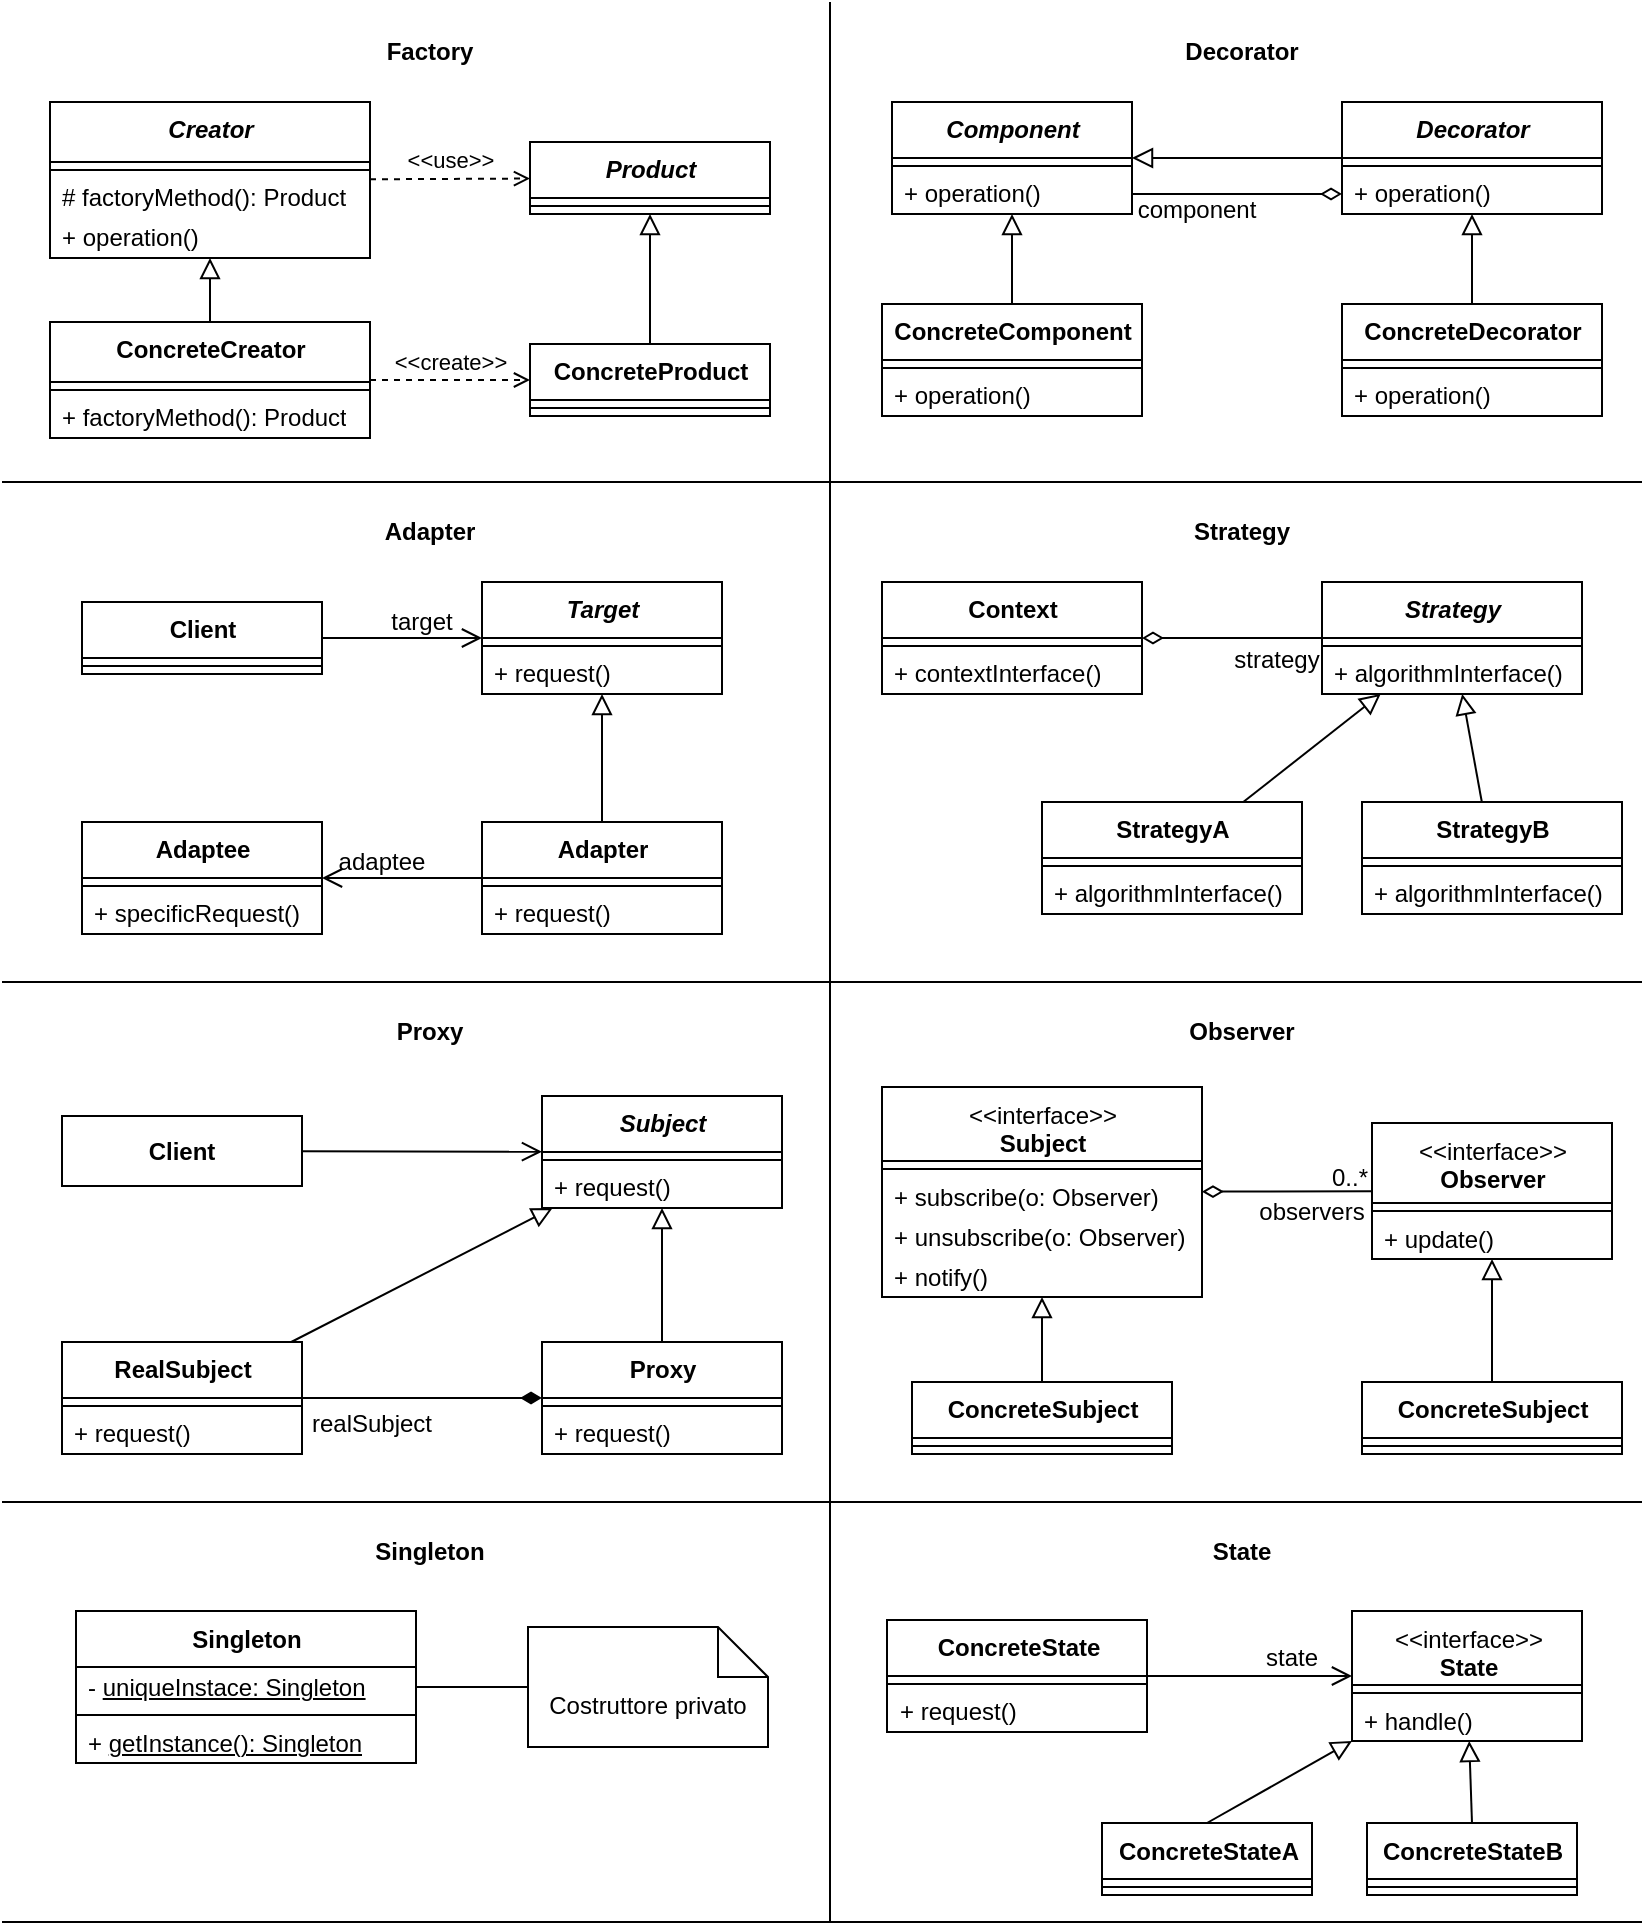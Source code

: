 <mxfile version="16.5.1" type="device"><diagram id="13AmpBRgmCvK8vqEBBYL" name="Page-1"><mxGraphModel dx="2374" dy="1247" grid="1" gridSize="10" guides="1" tooltips="1" connect="1" arrows="1" fold="1" page="1" pageScale="1" pageWidth="827" pageHeight="1169" math="0" shadow="0"><root><mxCell id="0"/><mxCell id="1" parent="0"/><mxCell id="omsakr8PsNW9pSXcNWCa-25" value="&lt;b&gt;&lt;i&gt;Creator&lt;/i&gt;&lt;/b&gt;" style="swimlane;fontStyle=0;align=center;verticalAlign=top;childLayout=stackLayout;horizontal=1;startSize=30;horizontalStack=0;resizeParent=1;resizeParentMax=0;resizeLast=0;collapsible=0;marginBottom=0;html=1;" parent="1" vertex="1"><mxGeometry x="24" y="50" width="160" height="78" as="geometry"/></mxCell><mxCell id="omsakr8PsNW9pSXcNWCa-30" value="" style="line;strokeWidth=1;fillColor=none;align=left;verticalAlign=middle;spacingTop=-1;spacingLeft=3;spacingRight=3;rotatable=0;labelPosition=right;points=[];portConstraint=eastwest;" parent="omsakr8PsNW9pSXcNWCa-25" vertex="1"><mxGeometry y="30" width="160" height="8" as="geometry"/></mxCell><mxCell id="omsakr8PsNW9pSXcNWCa-32" value="# factoryMethod(): Product" style="text;html=1;strokeColor=none;fillColor=none;align=left;verticalAlign=middle;spacingLeft=4;spacingRight=4;overflow=hidden;rotatable=0;points=[[0,0.5],[1,0.5]];portConstraint=eastwest;" parent="omsakr8PsNW9pSXcNWCa-25" vertex="1"><mxGeometry y="38" width="160" height="20" as="geometry"/></mxCell><mxCell id="omsakr8PsNW9pSXcNWCa-33" value="+ operation()" style="text;html=1;strokeColor=none;fillColor=none;align=left;verticalAlign=middle;spacingLeft=4;spacingRight=4;overflow=hidden;rotatable=0;points=[[0,0.5],[1,0.5]];portConstraint=eastwest;" parent="omsakr8PsNW9pSXcNWCa-25" vertex="1"><mxGeometry y="58" width="160" height="20" as="geometry"/></mxCell><mxCell id="omsakr8PsNW9pSXcNWCa-34" value="&lt;b&gt;&lt;i&gt;Product&lt;/i&gt;&lt;br&gt;&lt;/b&gt;" style="swimlane;fontStyle=0;align=center;verticalAlign=top;childLayout=stackLayout;horizontal=1;startSize=28;horizontalStack=0;resizeParent=1;resizeParentMax=0;resizeLast=0;collapsible=0;marginBottom=0;html=1;" parent="1" vertex="1"><mxGeometry x="264" y="70" width="120" height="36" as="geometry"/></mxCell><mxCell id="omsakr8PsNW9pSXcNWCa-35" value="" style="line;strokeWidth=1;fillColor=none;align=left;verticalAlign=middle;spacingTop=-1;spacingLeft=3;spacingRight=3;rotatable=0;labelPosition=right;points=[];portConstraint=eastwest;" parent="omsakr8PsNW9pSXcNWCa-34" vertex="1"><mxGeometry y="28" width="120" height="8" as="geometry"/></mxCell><mxCell id="omsakr8PsNW9pSXcNWCa-38" value="&lt;b&gt;ConcreteProduct&lt;/b&gt;" style="swimlane;fontStyle=0;align=center;verticalAlign=top;childLayout=stackLayout;horizontal=1;startSize=28;horizontalStack=0;resizeParent=1;resizeParentMax=0;resizeLast=0;collapsible=0;marginBottom=0;html=1;" parent="1" vertex="1"><mxGeometry x="264" y="171" width="120" height="36" as="geometry"/></mxCell><mxCell id="omsakr8PsNW9pSXcNWCa-39" value="" style="line;strokeWidth=1;fillColor=none;align=left;verticalAlign=middle;spacingTop=-1;spacingLeft=3;spacingRight=3;rotatable=0;labelPosition=right;points=[];portConstraint=eastwest;" parent="omsakr8PsNW9pSXcNWCa-38" vertex="1"><mxGeometry y="28" width="120" height="8" as="geometry"/></mxCell><mxCell id="omsakr8PsNW9pSXcNWCa-40" value="&lt;b&gt;ConcreteCreator&lt;/b&gt;" style="swimlane;fontStyle=0;align=center;verticalAlign=top;childLayout=stackLayout;horizontal=1;startSize=30;horizontalStack=0;resizeParent=1;resizeParentMax=0;resizeLast=0;collapsible=0;marginBottom=0;html=1;" parent="1" vertex="1"><mxGeometry x="24" y="160" width="160" height="58" as="geometry"/></mxCell><mxCell id="omsakr8PsNW9pSXcNWCa-41" value="" style="line;strokeWidth=1;fillColor=none;align=left;verticalAlign=middle;spacingTop=-1;spacingLeft=3;spacingRight=3;rotatable=0;labelPosition=right;points=[];portConstraint=eastwest;" parent="omsakr8PsNW9pSXcNWCa-40" vertex="1"><mxGeometry y="30" width="160" height="8" as="geometry"/></mxCell><mxCell id="omsakr8PsNW9pSXcNWCa-42" value="+ factoryMethod(): Product" style="text;html=1;strokeColor=none;fillColor=none;align=left;verticalAlign=middle;spacingLeft=4;spacingRight=4;overflow=hidden;rotatable=0;points=[[0,0.5],[1,0.5]];portConstraint=eastwest;" parent="omsakr8PsNW9pSXcNWCa-40" vertex="1"><mxGeometry y="38" width="160" height="20" as="geometry"/></mxCell><mxCell id="omsakr8PsNW9pSXcNWCa-44" value="" style="endArrow=block;html=1;rounded=0;align=center;verticalAlign=bottom;endFill=0;labelBackgroundColor=none;endSize=8;" parent="1" source="omsakr8PsNW9pSXcNWCa-40" target="omsakr8PsNW9pSXcNWCa-25" edge="1"><mxGeometry relative="1" as="geometry"><mxPoint x="104" y="160" as="sourcePoint"/><mxPoint x="264" y="160" as="targetPoint"/></mxGeometry></mxCell><mxCell id="omsakr8PsNW9pSXcNWCa-46" value="" style="endArrow=block;html=1;rounded=0;align=center;verticalAlign=bottom;endFill=0;labelBackgroundColor=none;endSize=8;" parent="1" source="omsakr8PsNW9pSXcNWCa-38" target="omsakr8PsNW9pSXcNWCa-34" edge="1"><mxGeometry relative="1" as="geometry"><mxPoint x="284" y="132" as="sourcePoint"/><mxPoint x="284" y="90" as="targetPoint"/></mxGeometry></mxCell><mxCell id="omsakr8PsNW9pSXcNWCa-47" value="&amp;lt;&amp;lt;use&amp;gt;&amp;gt;" style="endArrow=open;html=1;rounded=0;align=center;verticalAlign=bottom;dashed=1;endFill=0;labelBackgroundColor=none;" parent="1" source="omsakr8PsNW9pSXcNWCa-25" target="omsakr8PsNW9pSXcNWCa-34" edge="1"><mxGeometry relative="1" as="geometry"><mxPoint x="154" y="320" as="sourcePoint"/><mxPoint x="314" y="320" as="targetPoint"/></mxGeometry></mxCell><mxCell id="omsakr8PsNW9pSXcNWCa-49" value="&amp;lt;&amp;lt;create&amp;gt;&amp;gt;" style="endArrow=open;html=1;rounded=0;align=center;verticalAlign=bottom;dashed=1;endFill=0;labelBackgroundColor=none;" parent="1" source="omsakr8PsNW9pSXcNWCa-40" target="omsakr8PsNW9pSXcNWCa-38" edge="1"><mxGeometry relative="1" as="geometry"><mxPoint x="194" y="320" as="sourcePoint"/><mxPoint x="274" y="320" as="targetPoint"/></mxGeometry></mxCell><mxCell id="omsakr8PsNW9pSXcNWCa-50" value="&lt;b&gt;Client&lt;/b&gt;" style="swimlane;fontStyle=0;align=center;verticalAlign=top;childLayout=stackLayout;horizontal=1;startSize=28;horizontalStack=0;resizeParent=1;resizeParentMax=0;resizeLast=0;collapsible=0;marginBottom=0;html=1;" parent="1" vertex="1"><mxGeometry x="40" y="300" width="120" height="36" as="geometry"/></mxCell><mxCell id="omsakr8PsNW9pSXcNWCa-51" value="" style="line;strokeWidth=1;fillColor=none;align=left;verticalAlign=middle;spacingTop=-1;spacingLeft=3;spacingRight=3;rotatable=0;labelPosition=right;points=[];portConstraint=eastwest;" parent="omsakr8PsNW9pSXcNWCa-50" vertex="1"><mxGeometry y="28" width="120" height="8" as="geometry"/></mxCell><mxCell id="omsakr8PsNW9pSXcNWCa-52" value="&lt;b&gt;&lt;i&gt;Target&lt;/i&gt;&lt;/b&gt;" style="swimlane;fontStyle=0;align=center;verticalAlign=top;childLayout=stackLayout;horizontal=1;startSize=28;horizontalStack=0;resizeParent=1;resizeParentMax=0;resizeLast=0;collapsible=0;marginBottom=0;html=1;" parent="1" vertex="1"><mxGeometry x="240" y="290" width="120" height="56" as="geometry"/></mxCell><mxCell id="omsakr8PsNW9pSXcNWCa-53" value="" style="line;strokeWidth=1;fillColor=none;align=left;verticalAlign=middle;spacingTop=-1;spacingLeft=3;spacingRight=3;rotatable=0;labelPosition=right;points=[];portConstraint=eastwest;" parent="omsakr8PsNW9pSXcNWCa-52" vertex="1"><mxGeometry y="28" width="120" height="8" as="geometry"/></mxCell><mxCell id="omsakr8PsNW9pSXcNWCa-54" value="+ request()" style="text;html=1;strokeColor=none;fillColor=none;align=left;verticalAlign=middle;spacingLeft=4;spacingRight=4;overflow=hidden;rotatable=0;points=[[0,0.5],[1,0.5]];portConstraint=eastwest;" parent="omsakr8PsNW9pSXcNWCa-52" vertex="1"><mxGeometry y="36" width="120" height="20" as="geometry"/></mxCell><mxCell id="omsakr8PsNW9pSXcNWCa-56" value="&lt;b&gt;Adapter&lt;/b&gt;" style="swimlane;fontStyle=0;align=center;verticalAlign=top;childLayout=stackLayout;horizontal=1;startSize=28;horizontalStack=0;resizeParent=1;resizeParentMax=0;resizeLast=0;collapsible=0;marginBottom=0;html=1;" parent="1" vertex="1"><mxGeometry x="240" y="410" width="120" height="56" as="geometry"/></mxCell><mxCell id="omsakr8PsNW9pSXcNWCa-57" value="" style="line;strokeWidth=1;fillColor=none;align=left;verticalAlign=middle;spacingTop=-1;spacingLeft=3;spacingRight=3;rotatable=0;labelPosition=right;points=[];portConstraint=eastwest;" parent="omsakr8PsNW9pSXcNWCa-56" vertex="1"><mxGeometry y="28" width="120" height="8" as="geometry"/></mxCell><mxCell id="omsakr8PsNW9pSXcNWCa-58" value="+ request()" style="text;html=1;strokeColor=none;fillColor=none;align=left;verticalAlign=middle;spacingLeft=4;spacingRight=4;overflow=hidden;rotatable=0;points=[[0,0.5],[1,0.5]];portConstraint=eastwest;" parent="omsakr8PsNW9pSXcNWCa-56" vertex="1"><mxGeometry y="36" width="120" height="20" as="geometry"/></mxCell><mxCell id="omsakr8PsNW9pSXcNWCa-59" value="&lt;b&gt;Adaptee&lt;/b&gt;" style="swimlane;fontStyle=0;align=center;verticalAlign=top;childLayout=stackLayout;horizontal=1;startSize=28;horizontalStack=0;resizeParent=1;resizeParentMax=0;resizeLast=0;collapsible=0;marginBottom=0;html=1;" parent="1" vertex="1"><mxGeometry x="40" y="410" width="120" height="56" as="geometry"/></mxCell><mxCell id="omsakr8PsNW9pSXcNWCa-60" value="" style="line;strokeWidth=1;fillColor=none;align=left;verticalAlign=middle;spacingTop=-1;spacingLeft=3;spacingRight=3;rotatable=0;labelPosition=right;points=[];portConstraint=eastwest;" parent="omsakr8PsNW9pSXcNWCa-59" vertex="1"><mxGeometry y="28" width="120" height="8" as="geometry"/></mxCell><mxCell id="omsakr8PsNW9pSXcNWCa-61" value="+ specificRequest()" style="text;html=1;strokeColor=none;fillColor=none;align=left;verticalAlign=middle;spacingLeft=4;spacingRight=4;overflow=hidden;rotatable=0;points=[[0,0.5],[1,0.5]];portConstraint=eastwest;" parent="omsakr8PsNW9pSXcNWCa-59" vertex="1"><mxGeometry y="36" width="120" height="20" as="geometry"/></mxCell><mxCell id="omsakr8PsNW9pSXcNWCa-62" value="" style="endArrow=open;startArrow=none;endFill=0;startFill=0;endSize=8;html=1;verticalAlign=bottom;labelBackgroundColor=none;strokeWidth=1;rounded=0;" parent="1" source="omsakr8PsNW9pSXcNWCa-50" target="omsakr8PsNW9pSXcNWCa-52" edge="1"><mxGeometry width="160" relative="1" as="geometry"><mxPoint x="190" y="420" as="sourcePoint"/><mxPoint x="350" y="420" as="targetPoint"/></mxGeometry></mxCell><mxCell id="omsakr8PsNW9pSXcNWCa-63" value="" style="endArrow=open;startArrow=none;endFill=0;startFill=0;endSize=8;html=1;verticalAlign=bottom;labelBackgroundColor=none;strokeWidth=1;rounded=0;" parent="1" source="omsakr8PsNW9pSXcNWCa-56" target="omsakr8PsNW9pSXcNWCa-59" edge="1"><mxGeometry width="160" relative="1" as="geometry"><mxPoint x="170" y="328" as="sourcePoint"/><mxPoint x="250" y="328" as="targetPoint"/></mxGeometry></mxCell><mxCell id="omsakr8PsNW9pSXcNWCa-64" value="" style="endArrow=block;html=1;rounded=0;align=center;verticalAlign=bottom;endFill=0;labelBackgroundColor=none;endSize=8;" parent="1" source="omsakr8PsNW9pSXcNWCa-56" target="omsakr8PsNW9pSXcNWCa-52" edge="1"><mxGeometry relative="1" as="geometry"><mxPoint x="350" y="191" as="sourcePoint"/><mxPoint x="350" y="117" as="targetPoint"/></mxGeometry></mxCell><mxCell id="omsakr8PsNW9pSXcNWCa-65" value="target" style="text;html=1;strokeColor=none;fillColor=none;align=center;verticalAlign=middle;whiteSpace=wrap;rounded=0;" parent="1" vertex="1"><mxGeometry x="180" y="300" width="60" height="20" as="geometry"/></mxCell><mxCell id="omsakr8PsNW9pSXcNWCa-66" value="adaptee" style="text;html=1;strokeColor=none;fillColor=none;align=center;verticalAlign=middle;whiteSpace=wrap;rounded=0;" parent="1" vertex="1"><mxGeometry x="160" y="420" width="60" height="20" as="geometry"/></mxCell><mxCell id="omsakr8PsNW9pSXcNWCa-67" value="" style="endArrow=none;html=1;rounded=0;" parent="1" edge="1"><mxGeometry width="50" height="50" relative="1" as="geometry"><mxPoint y="240" as="sourcePoint"/><mxPoint x="820" y="240" as="targetPoint"/></mxGeometry></mxCell><mxCell id="omsakr8PsNW9pSXcNWCa-68" value="&lt;b&gt;Factory&lt;/b&gt;" style="text;html=1;strokeColor=none;fillColor=none;align=center;verticalAlign=middle;whiteSpace=wrap;rounded=0;rotation=0;" parent="1" vertex="1"><mxGeometry x="184" y="10" width="60" height="30" as="geometry"/></mxCell><mxCell id="omsakr8PsNW9pSXcNWCa-69" value="&lt;b&gt;Adapter&lt;/b&gt;" style="text;html=1;strokeColor=none;fillColor=none;align=center;verticalAlign=middle;whiteSpace=wrap;rounded=0;rotation=0;" parent="1" vertex="1"><mxGeometry x="184" y="250" width="60" height="30" as="geometry"/></mxCell><mxCell id="omsakr8PsNW9pSXcNWCa-70" value="" style="endArrow=none;html=1;rounded=0;" parent="1" edge="1"><mxGeometry width="50" height="50" relative="1" as="geometry"><mxPoint y="490" as="sourcePoint"/><mxPoint x="820" y="490" as="targetPoint"/></mxGeometry></mxCell><mxCell id="omsakr8PsNW9pSXcNWCa-71" value="" style="endArrow=none;html=1;rounded=0;" parent="1" edge="1"><mxGeometry width="50" height="50" relative="1" as="geometry"><mxPoint x="414" y="960" as="sourcePoint"/><mxPoint x="414" as="targetPoint"/></mxGeometry></mxCell><mxCell id="omsakr8PsNW9pSXcNWCa-72" value="&lt;b&gt;Client&lt;/b&gt;" style="rounded=0;whiteSpace=wrap;html=1;" parent="1" vertex="1"><mxGeometry x="30" y="557" width="120" height="35" as="geometry"/></mxCell><mxCell id="omsakr8PsNW9pSXcNWCa-73" value="&lt;b&gt;&lt;i&gt;Subject&lt;/i&gt;&lt;/b&gt;" style="swimlane;fontStyle=0;align=center;verticalAlign=top;childLayout=stackLayout;horizontal=1;startSize=28;horizontalStack=0;resizeParent=1;resizeParentMax=0;resizeLast=0;collapsible=0;marginBottom=0;html=1;" parent="1" vertex="1"><mxGeometry x="270" y="547" width="120" height="56" as="geometry"/></mxCell><mxCell id="omsakr8PsNW9pSXcNWCa-74" value="" style="line;strokeWidth=1;fillColor=none;align=left;verticalAlign=middle;spacingTop=-1;spacingLeft=3;spacingRight=3;rotatable=0;labelPosition=right;points=[];portConstraint=eastwest;" parent="omsakr8PsNW9pSXcNWCa-73" vertex="1"><mxGeometry y="28" width="120" height="8" as="geometry"/></mxCell><mxCell id="omsakr8PsNW9pSXcNWCa-75" value="+ request()" style="text;html=1;strokeColor=none;fillColor=none;align=left;verticalAlign=middle;spacingLeft=4;spacingRight=4;overflow=hidden;rotatable=0;points=[[0,0.5],[1,0.5]];portConstraint=eastwest;" parent="omsakr8PsNW9pSXcNWCa-73" vertex="1"><mxGeometry y="36" width="120" height="20" as="geometry"/></mxCell><mxCell id="omsakr8PsNW9pSXcNWCa-76" value="&lt;b&gt;RealSubject&lt;/b&gt;" style="swimlane;fontStyle=0;align=center;verticalAlign=top;childLayout=stackLayout;horizontal=1;startSize=28;horizontalStack=0;resizeParent=1;resizeParentMax=0;resizeLast=0;collapsible=0;marginBottom=0;html=1;" parent="1" vertex="1"><mxGeometry x="30" y="670" width="120" height="56" as="geometry"/></mxCell><mxCell id="omsakr8PsNW9pSXcNWCa-77" value="" style="line;strokeWidth=1;fillColor=none;align=left;verticalAlign=middle;spacingTop=-1;spacingLeft=3;spacingRight=3;rotatable=0;labelPosition=right;points=[];portConstraint=eastwest;" parent="omsakr8PsNW9pSXcNWCa-76" vertex="1"><mxGeometry y="28" width="120" height="8" as="geometry"/></mxCell><mxCell id="omsakr8PsNW9pSXcNWCa-78" value="+ request()" style="text;html=1;strokeColor=none;fillColor=none;align=left;verticalAlign=middle;spacingLeft=4;spacingRight=4;overflow=hidden;rotatable=0;points=[[0,0.5],[1,0.5]];portConstraint=eastwest;" parent="omsakr8PsNW9pSXcNWCa-76" vertex="1"><mxGeometry y="36" width="120" height="20" as="geometry"/></mxCell><mxCell id="omsakr8PsNW9pSXcNWCa-79" value="&lt;b&gt;Proxy&lt;/b&gt;" style="swimlane;fontStyle=0;align=center;verticalAlign=top;childLayout=stackLayout;horizontal=1;startSize=28;horizontalStack=0;resizeParent=1;resizeParentMax=0;resizeLast=0;collapsible=0;marginBottom=0;html=1;" parent="1" vertex="1"><mxGeometry x="270" y="670" width="120" height="56" as="geometry"/></mxCell><mxCell id="omsakr8PsNW9pSXcNWCa-80" value="" style="line;strokeWidth=1;fillColor=none;align=left;verticalAlign=middle;spacingTop=-1;spacingLeft=3;spacingRight=3;rotatable=0;labelPosition=right;points=[];portConstraint=eastwest;" parent="omsakr8PsNW9pSXcNWCa-79" vertex="1"><mxGeometry y="28" width="120" height="8" as="geometry"/></mxCell><mxCell id="omsakr8PsNW9pSXcNWCa-81" value="+ request()" style="text;html=1;strokeColor=none;fillColor=none;align=left;verticalAlign=middle;spacingLeft=4;spacingRight=4;overflow=hidden;rotatable=0;points=[[0,0.5],[1,0.5]];portConstraint=eastwest;" parent="omsakr8PsNW9pSXcNWCa-79" vertex="1"><mxGeometry y="36" width="120" height="20" as="geometry"/></mxCell><mxCell id="omsakr8PsNW9pSXcNWCa-82" value="" style="endArrow=block;html=1;rounded=0;align=center;verticalAlign=bottom;endFill=0;labelBackgroundColor=none;endSize=8;" parent="1" source="omsakr8PsNW9pSXcNWCa-76" target="omsakr8PsNW9pSXcNWCa-73" edge="1"><mxGeometry relative="1" as="geometry"><mxPoint x="219.58" y="639" as="sourcePoint"/><mxPoint x="219.58" y="575.0" as="targetPoint"/></mxGeometry></mxCell><mxCell id="omsakr8PsNW9pSXcNWCa-83" value="" style="endArrow=block;html=1;rounded=0;align=center;verticalAlign=bottom;endFill=0;labelBackgroundColor=none;endSize=8;" parent="1" source="omsakr8PsNW9pSXcNWCa-79" target="omsakr8PsNW9pSXcNWCa-73" edge="1"><mxGeometry relative="1" as="geometry"><mxPoint x="185.528" y="680" as="sourcePoint"/><mxPoint x="294.472" y="613" as="targetPoint"/></mxGeometry></mxCell><mxCell id="omsakr8PsNW9pSXcNWCa-84" value="" style="endArrow=none;startArrow=diamondThin;endFill=0;startFill=1;html=1;verticalAlign=bottom;labelBackgroundColor=none;strokeWidth=1;startSize=8;endSize=8;rounded=0;" parent="1" source="omsakr8PsNW9pSXcNWCa-79" target="omsakr8PsNW9pSXcNWCa-76" edge="1"><mxGeometry width="160" relative="1" as="geometry"><mxPoint x="150" y="640" as="sourcePoint"/><mxPoint x="310" y="640" as="targetPoint"/></mxGeometry></mxCell><mxCell id="omsakr8PsNW9pSXcNWCa-85" value="realSubject" style="text;html=1;strokeColor=none;fillColor=none;align=center;verticalAlign=middle;whiteSpace=wrap;rounded=0;" parent="1" vertex="1"><mxGeometry x="150" y="696" width="70" height="30" as="geometry"/></mxCell><mxCell id="omsakr8PsNW9pSXcNWCa-86" value="" style="endArrow=open;startArrow=none;endFill=0;startFill=0;endSize=8;html=1;verticalAlign=bottom;labelBackgroundColor=none;strokeWidth=1;rounded=0;" parent="1" source="omsakr8PsNW9pSXcNWCa-72" target="omsakr8PsNW9pSXcNWCa-73" edge="1"><mxGeometry width="160" relative="1" as="geometry"><mxPoint x="150" y="640" as="sourcePoint"/><mxPoint x="310" y="640" as="targetPoint"/></mxGeometry></mxCell><mxCell id="omsakr8PsNW9pSXcNWCa-87" value="&lt;b&gt;Proxy&lt;/b&gt;" style="text;html=1;strokeColor=none;fillColor=none;align=center;verticalAlign=middle;whiteSpace=wrap;rounded=0;rotation=0;" parent="1" vertex="1"><mxGeometry x="184" y="500" width="60" height="30" as="geometry"/></mxCell><mxCell id="omsakr8PsNW9pSXcNWCa-88" value="" style="endArrow=none;html=1;rounded=0;" parent="1" edge="1"><mxGeometry width="50" height="50" relative="1" as="geometry"><mxPoint y="750" as="sourcePoint"/><mxPoint x="820" y="750" as="targetPoint"/></mxGeometry></mxCell><mxCell id="omsakr8PsNW9pSXcNWCa-89" value="&lt;b&gt;&lt;i&gt;Component&lt;/i&gt;&lt;/b&gt;" style="swimlane;fontStyle=0;align=center;verticalAlign=top;childLayout=stackLayout;horizontal=1;startSize=28;horizontalStack=0;resizeParent=1;resizeParentMax=0;resizeLast=0;collapsible=0;marginBottom=0;html=1;" parent="1" vertex="1"><mxGeometry x="445" y="50" width="120" height="56" as="geometry"/></mxCell><mxCell id="omsakr8PsNW9pSXcNWCa-90" value="" style="line;strokeWidth=1;fillColor=none;align=left;verticalAlign=middle;spacingTop=-1;spacingLeft=3;spacingRight=3;rotatable=0;labelPosition=right;points=[];portConstraint=eastwest;" parent="omsakr8PsNW9pSXcNWCa-89" vertex="1"><mxGeometry y="28" width="120" height="8" as="geometry"/></mxCell><mxCell id="omsakr8PsNW9pSXcNWCa-91" value="+ operation()" style="text;html=1;strokeColor=none;fillColor=none;align=left;verticalAlign=middle;spacingLeft=4;spacingRight=4;overflow=hidden;rotatable=0;points=[[0,0.5],[1,0.5]];portConstraint=eastwest;" parent="omsakr8PsNW9pSXcNWCa-89" vertex="1"><mxGeometry y="36" width="120" height="20" as="geometry"/></mxCell><mxCell id="omsakr8PsNW9pSXcNWCa-92" value="&lt;b&gt;ConcreteComponent&lt;/b&gt;" style="swimlane;fontStyle=0;align=center;verticalAlign=top;childLayout=stackLayout;horizontal=1;startSize=28;horizontalStack=0;resizeParent=1;resizeParentMax=0;resizeLast=0;collapsible=0;marginBottom=0;html=1;" parent="1" vertex="1"><mxGeometry x="440" y="151" width="130" height="56" as="geometry"/></mxCell><mxCell id="omsakr8PsNW9pSXcNWCa-93" value="" style="line;strokeWidth=1;fillColor=none;align=left;verticalAlign=middle;spacingTop=-1;spacingLeft=3;spacingRight=3;rotatable=0;labelPosition=right;points=[];portConstraint=eastwest;" parent="omsakr8PsNW9pSXcNWCa-92" vertex="1"><mxGeometry y="28" width="130" height="8" as="geometry"/></mxCell><mxCell id="omsakr8PsNW9pSXcNWCa-94" value="+ operation()" style="text;html=1;strokeColor=none;fillColor=none;align=left;verticalAlign=middle;spacingLeft=4;spacingRight=4;overflow=hidden;rotatable=0;points=[[0,0.5],[1,0.5]];portConstraint=eastwest;" parent="omsakr8PsNW9pSXcNWCa-92" vertex="1"><mxGeometry y="36" width="130" height="20" as="geometry"/></mxCell><mxCell id="omsakr8PsNW9pSXcNWCa-95" value="&lt;b&gt;&lt;i&gt;Decorator&lt;/i&gt;&lt;/b&gt;" style="swimlane;fontStyle=0;align=center;verticalAlign=top;childLayout=stackLayout;horizontal=1;startSize=28;horizontalStack=0;resizeParent=1;resizeParentMax=0;resizeLast=0;collapsible=0;marginBottom=0;html=1;" parent="1" vertex="1"><mxGeometry x="670" y="50" width="130" height="56" as="geometry"/></mxCell><mxCell id="omsakr8PsNW9pSXcNWCa-96" value="" style="line;strokeWidth=1;fillColor=none;align=left;verticalAlign=middle;spacingTop=-1;spacingLeft=3;spacingRight=3;rotatable=0;labelPosition=right;points=[];portConstraint=eastwest;" parent="omsakr8PsNW9pSXcNWCa-95" vertex="1"><mxGeometry y="28" width="130" height="8" as="geometry"/></mxCell><mxCell id="omsakr8PsNW9pSXcNWCa-97" value="+ operation()" style="text;html=1;strokeColor=none;fillColor=none;align=left;verticalAlign=middle;spacingLeft=4;spacingRight=4;overflow=hidden;rotatable=0;points=[[0,0.5],[1,0.5]];portConstraint=eastwest;" parent="omsakr8PsNW9pSXcNWCa-95" vertex="1"><mxGeometry y="36" width="130" height="20" as="geometry"/></mxCell><mxCell id="omsakr8PsNW9pSXcNWCa-98" value="&lt;b&gt;ConcreteDecorator&lt;/b&gt;" style="swimlane;fontStyle=0;align=center;verticalAlign=top;childLayout=stackLayout;horizontal=1;startSize=28;horizontalStack=0;resizeParent=1;resizeParentMax=0;resizeLast=0;collapsible=0;marginBottom=0;html=1;" parent="1" vertex="1"><mxGeometry x="670" y="151" width="130" height="56" as="geometry"/></mxCell><mxCell id="omsakr8PsNW9pSXcNWCa-99" value="" style="line;strokeWidth=1;fillColor=none;align=left;verticalAlign=middle;spacingTop=-1;spacingLeft=3;spacingRight=3;rotatable=0;labelPosition=right;points=[];portConstraint=eastwest;" parent="omsakr8PsNW9pSXcNWCa-98" vertex="1"><mxGeometry y="28" width="130" height="8" as="geometry"/></mxCell><mxCell id="omsakr8PsNW9pSXcNWCa-100" value="+ operation()" style="text;html=1;strokeColor=none;fillColor=none;align=left;verticalAlign=middle;spacingLeft=4;spacingRight=4;overflow=hidden;rotatable=0;points=[[0,0.5],[1,0.5]];portConstraint=eastwest;" parent="omsakr8PsNW9pSXcNWCa-98" vertex="1"><mxGeometry y="36" width="130" height="20" as="geometry"/></mxCell><mxCell id="omsakr8PsNW9pSXcNWCa-103" value="" style="endArrow=block;html=1;rounded=0;align=center;verticalAlign=bottom;endFill=0;labelBackgroundColor=none;endSize=8;" parent="1" source="omsakr8PsNW9pSXcNWCa-92" target="omsakr8PsNW9pSXcNWCa-89" edge="1"><mxGeometry relative="1" as="geometry"><mxPoint x="334" y="181.0" as="sourcePoint"/><mxPoint x="334" y="107" as="targetPoint"/></mxGeometry></mxCell><mxCell id="omsakr8PsNW9pSXcNWCa-104" value="" style="endArrow=block;html=1;rounded=0;align=center;verticalAlign=bottom;endFill=0;labelBackgroundColor=none;endSize=8;" parent="1" source="omsakr8PsNW9pSXcNWCa-95" target="omsakr8PsNW9pSXcNWCa-89" edge="1"><mxGeometry relative="1" as="geometry"><mxPoint x="515" y="161.0" as="sourcePoint"/><mxPoint x="515" y="107" as="targetPoint"/></mxGeometry></mxCell><mxCell id="omsakr8PsNW9pSXcNWCa-105" value="" style="endArrow=block;html=1;rounded=0;align=center;verticalAlign=bottom;endFill=0;labelBackgroundColor=none;endSize=8;" parent="1" source="omsakr8PsNW9pSXcNWCa-98" target="omsakr8PsNW9pSXcNWCa-95" edge="1"><mxGeometry relative="1" as="geometry"><mxPoint x="640" y="88" as="sourcePoint"/><mxPoint x="575" y="88" as="targetPoint"/></mxGeometry></mxCell><mxCell id="omsakr8PsNW9pSXcNWCa-106" value="" style="endArrow=none;startArrow=diamondThin;endFill=0;startFill=0;html=1;verticalAlign=bottom;labelBackgroundColor=none;strokeWidth=1;startSize=8;endSize=8;rounded=0;exitX=0;exitY=0.5;exitDx=0;exitDy=0;entryX=1;entryY=0.5;entryDx=0;entryDy=0;" parent="1" source="omsakr8PsNW9pSXcNWCa-97" target="omsakr8PsNW9pSXcNWCa-91" edge="1"><mxGeometry width="160" relative="1" as="geometry"><mxPoint x="450" y="130" as="sourcePoint"/><mxPoint x="580" y="120" as="targetPoint"/></mxGeometry></mxCell><mxCell id="omsakr8PsNW9pSXcNWCa-107" value="component" style="text;html=1;strokeColor=none;fillColor=none;align=center;verticalAlign=middle;whiteSpace=wrap;rounded=0;" parent="1" vertex="1"><mxGeometry x="565" y="97" width="65" height="14" as="geometry"/></mxCell><mxCell id="omsakr8PsNW9pSXcNWCa-108" value="&lt;b&gt;Decorator&lt;/b&gt;" style="text;html=1;strokeColor=none;fillColor=none;align=center;verticalAlign=middle;whiteSpace=wrap;rounded=0;rotation=0;" parent="1" vertex="1"><mxGeometry x="590" y="10" width="60" height="30" as="geometry"/></mxCell><mxCell id="omsakr8PsNW9pSXcNWCa-109" value="&lt;b&gt;Context&lt;/b&gt;" style="swimlane;fontStyle=0;align=center;verticalAlign=top;childLayout=stackLayout;horizontal=1;startSize=28;horizontalStack=0;resizeParent=1;resizeParentMax=0;resizeLast=0;collapsible=0;marginBottom=0;html=1;" parent="1" vertex="1"><mxGeometry x="440" y="290" width="130" height="56" as="geometry"/></mxCell><mxCell id="omsakr8PsNW9pSXcNWCa-110" value="" style="line;strokeWidth=1;fillColor=none;align=left;verticalAlign=middle;spacingTop=-1;spacingLeft=3;spacingRight=3;rotatable=0;labelPosition=right;points=[];portConstraint=eastwest;" parent="omsakr8PsNW9pSXcNWCa-109" vertex="1"><mxGeometry y="28" width="130" height="8" as="geometry"/></mxCell><mxCell id="omsakr8PsNW9pSXcNWCa-111" value="+ contextInterface()" style="text;html=1;strokeColor=none;fillColor=none;align=left;verticalAlign=middle;spacingLeft=4;spacingRight=4;overflow=hidden;rotatable=0;points=[[0,0.5],[1,0.5]];portConstraint=eastwest;" parent="omsakr8PsNW9pSXcNWCa-109" vertex="1"><mxGeometry y="36" width="130" height="20" as="geometry"/></mxCell><mxCell id="omsakr8PsNW9pSXcNWCa-112" value="&lt;b&gt;&lt;i&gt;Strategy&lt;/i&gt;&lt;/b&gt;" style="swimlane;fontStyle=0;align=center;verticalAlign=top;childLayout=stackLayout;horizontal=1;startSize=28;horizontalStack=0;resizeParent=1;resizeParentMax=0;resizeLast=0;collapsible=0;marginBottom=0;html=1;" parent="1" vertex="1"><mxGeometry x="660" y="290" width="130" height="56" as="geometry"/></mxCell><mxCell id="omsakr8PsNW9pSXcNWCa-113" value="" style="line;strokeWidth=1;fillColor=none;align=left;verticalAlign=middle;spacingTop=-1;spacingLeft=3;spacingRight=3;rotatable=0;labelPosition=right;points=[];portConstraint=eastwest;" parent="omsakr8PsNW9pSXcNWCa-112" vertex="1"><mxGeometry y="28" width="130" height="8" as="geometry"/></mxCell><mxCell id="omsakr8PsNW9pSXcNWCa-114" value="+ algorithmInterface()" style="text;html=1;strokeColor=none;fillColor=none;align=left;verticalAlign=middle;spacingLeft=4;spacingRight=4;overflow=hidden;rotatable=0;points=[[0,0.5],[1,0.5]];portConstraint=eastwest;" parent="omsakr8PsNW9pSXcNWCa-112" vertex="1"><mxGeometry y="36" width="130" height="20" as="geometry"/></mxCell><mxCell id="omsakr8PsNW9pSXcNWCa-115" value="&lt;b&gt;StrategyA&lt;/b&gt;" style="swimlane;fontStyle=0;align=center;verticalAlign=top;childLayout=stackLayout;horizontal=1;startSize=28;horizontalStack=0;resizeParent=1;resizeParentMax=0;resizeLast=0;collapsible=0;marginBottom=0;html=1;" parent="1" vertex="1"><mxGeometry x="520" y="400" width="130" height="56" as="geometry"/></mxCell><mxCell id="omsakr8PsNW9pSXcNWCa-116" value="" style="line;strokeWidth=1;fillColor=none;align=left;verticalAlign=middle;spacingTop=-1;spacingLeft=3;spacingRight=3;rotatable=0;labelPosition=right;points=[];portConstraint=eastwest;" parent="omsakr8PsNW9pSXcNWCa-115" vertex="1"><mxGeometry y="28" width="130" height="8" as="geometry"/></mxCell><mxCell id="omsakr8PsNW9pSXcNWCa-117" value="+ algorithmInterface()" style="text;html=1;strokeColor=none;fillColor=none;align=left;verticalAlign=middle;spacingLeft=4;spacingRight=4;overflow=hidden;rotatable=0;points=[[0,0.5],[1,0.5]];portConstraint=eastwest;" parent="omsakr8PsNW9pSXcNWCa-115" vertex="1"><mxGeometry y="36" width="130" height="20" as="geometry"/></mxCell><mxCell id="omsakr8PsNW9pSXcNWCa-118" value="&lt;b&gt;StrategyB&lt;/b&gt;" style="swimlane;fontStyle=0;align=center;verticalAlign=top;childLayout=stackLayout;horizontal=1;startSize=28;horizontalStack=0;resizeParent=1;resizeParentMax=0;resizeLast=0;collapsible=0;marginBottom=0;html=1;" parent="1" vertex="1"><mxGeometry x="680" y="400" width="130" height="56" as="geometry"/></mxCell><mxCell id="omsakr8PsNW9pSXcNWCa-119" value="" style="line;strokeWidth=1;fillColor=none;align=left;verticalAlign=middle;spacingTop=-1;spacingLeft=3;spacingRight=3;rotatable=0;labelPosition=right;points=[];portConstraint=eastwest;" parent="omsakr8PsNW9pSXcNWCa-118" vertex="1"><mxGeometry y="28" width="130" height="8" as="geometry"/></mxCell><mxCell id="omsakr8PsNW9pSXcNWCa-120" value="+ algorithmInterface()" style="text;html=1;strokeColor=none;fillColor=none;align=left;verticalAlign=middle;spacingLeft=4;spacingRight=4;overflow=hidden;rotatable=0;points=[[0,0.5],[1,0.5]];portConstraint=eastwest;" parent="omsakr8PsNW9pSXcNWCa-118" vertex="1"><mxGeometry y="36" width="130" height="20" as="geometry"/></mxCell><mxCell id="omsakr8PsNW9pSXcNWCa-121" value="" style="endArrow=block;html=1;rounded=0;align=center;verticalAlign=bottom;endFill=0;labelBackgroundColor=none;endSize=8;" parent="1" source="omsakr8PsNW9pSXcNWCa-115" target="omsakr8PsNW9pSXcNWCa-112" edge="1"><mxGeometry relative="1" as="geometry"><mxPoint x="515" y="161" as="sourcePoint"/><mxPoint x="515" y="116" as="targetPoint"/></mxGeometry></mxCell><mxCell id="omsakr8PsNW9pSXcNWCa-122" value="" style="endArrow=block;html=1;rounded=0;align=center;verticalAlign=bottom;endFill=0;labelBackgroundColor=none;endSize=8;" parent="1" source="omsakr8PsNW9pSXcNWCa-118" target="omsakr8PsNW9pSXcNWCa-112" edge="1"><mxGeometry relative="1" as="geometry"><mxPoint x="625.545" y="410" as="sourcePoint"/><mxPoint x="684.455" y="356" as="targetPoint"/></mxGeometry></mxCell><mxCell id="omsakr8PsNW9pSXcNWCa-123" value="" style="endArrow=none;startArrow=diamondThin;endFill=0;startFill=0;html=1;verticalAlign=bottom;labelBackgroundColor=none;strokeWidth=1;startSize=8;endSize=8;rounded=0;" parent="1" source="omsakr8PsNW9pSXcNWCa-109" target="omsakr8PsNW9pSXcNWCa-112" edge="1"><mxGeometry width="160" relative="1" as="geometry"><mxPoint x="680" y="106" as="sourcePoint"/><mxPoint x="575" y="106" as="targetPoint"/></mxGeometry></mxCell><mxCell id="omsakr8PsNW9pSXcNWCa-124" value="strategy" style="text;html=1;strokeColor=none;fillColor=none;align=center;verticalAlign=middle;whiteSpace=wrap;rounded=0;" parent="1" vertex="1"><mxGeometry x="605" y="322" width="65" height="14" as="geometry"/></mxCell><mxCell id="omsakr8PsNW9pSXcNWCa-126" value="&lt;b&gt;Strategy&lt;/b&gt;" style="text;html=1;strokeColor=none;fillColor=none;align=center;verticalAlign=middle;whiteSpace=wrap;rounded=0;rotation=0;" parent="1" vertex="1"><mxGeometry x="590" y="250" width="60" height="30" as="geometry"/></mxCell><mxCell id="omsakr8PsNW9pSXcNWCa-127" value="&amp;lt;&amp;lt;interface&amp;gt;&amp;gt;&lt;br&gt;&lt;b&gt;Subject&lt;/b&gt;" style="swimlane;fontStyle=0;align=center;verticalAlign=top;childLayout=stackLayout;horizontal=1;startSize=37;horizontalStack=0;resizeParent=1;resizeParentMax=0;resizeLast=0;collapsible=0;marginBottom=0;html=1;" parent="1" vertex="1"><mxGeometry x="440" y="542.5" width="160" height="105" as="geometry"/></mxCell><mxCell id="omsakr8PsNW9pSXcNWCa-132" value="" style="line;strokeWidth=1;fillColor=none;align=left;verticalAlign=middle;spacingTop=-1;spacingLeft=3;spacingRight=3;rotatable=0;labelPosition=right;points=[];portConstraint=eastwest;" parent="omsakr8PsNW9pSXcNWCa-127" vertex="1"><mxGeometry y="37" width="160" height="8" as="geometry"/></mxCell><mxCell id="omsakr8PsNW9pSXcNWCa-134" value="+ subscribe(o: Observer)" style="text;html=1;strokeColor=none;fillColor=none;align=left;verticalAlign=middle;spacingLeft=4;spacingRight=4;overflow=hidden;rotatable=0;points=[[0,0.5],[1,0.5]];portConstraint=eastwest;" parent="omsakr8PsNW9pSXcNWCa-127" vertex="1"><mxGeometry y="45" width="160" height="20" as="geometry"/></mxCell><mxCell id="omsakr8PsNW9pSXcNWCa-135" value="+ unsubscribe(o: Observer)" style="text;html=1;strokeColor=none;fillColor=none;align=left;verticalAlign=middle;spacingLeft=4;spacingRight=4;overflow=hidden;rotatable=0;points=[[0,0.5],[1,0.5]];portConstraint=eastwest;" parent="omsakr8PsNW9pSXcNWCa-127" vertex="1"><mxGeometry y="65" width="160" height="20" as="geometry"/></mxCell><mxCell id="omsakr8PsNW9pSXcNWCa-136" value="+ notify()" style="text;html=1;strokeColor=none;fillColor=none;align=left;verticalAlign=middle;spacingLeft=4;spacingRight=4;overflow=hidden;rotatable=0;points=[[0,0.5],[1,0.5]];portConstraint=eastwest;" parent="omsakr8PsNW9pSXcNWCa-127" vertex="1"><mxGeometry y="85" width="160" height="20" as="geometry"/></mxCell><mxCell id="omsakr8PsNW9pSXcNWCa-137" value="&amp;lt;&amp;lt;interface&amp;gt;&amp;gt;&lt;br&gt;&lt;b&gt;Observer&lt;/b&gt;" style="swimlane;fontStyle=0;align=center;verticalAlign=top;childLayout=stackLayout;horizontal=1;startSize=40;horizontalStack=0;resizeParent=1;resizeParentMax=0;resizeLast=0;collapsible=0;marginBottom=0;html=1;" parent="1" vertex="1"><mxGeometry x="685" y="560.5" width="120" height="68" as="geometry"/></mxCell><mxCell id="omsakr8PsNW9pSXcNWCa-142" value="" style="line;strokeWidth=1;fillColor=none;align=left;verticalAlign=middle;spacingTop=-1;spacingLeft=3;spacingRight=3;rotatable=0;labelPosition=right;points=[];portConstraint=eastwest;" parent="omsakr8PsNW9pSXcNWCa-137" vertex="1"><mxGeometry y="40" width="120" height="8" as="geometry"/></mxCell><mxCell id="omsakr8PsNW9pSXcNWCa-144" value="+ update()" style="text;html=1;strokeColor=none;fillColor=none;align=left;verticalAlign=middle;spacingLeft=4;spacingRight=4;overflow=hidden;rotatable=0;points=[[0,0.5],[1,0.5]];portConstraint=eastwest;" parent="omsakr8PsNW9pSXcNWCa-137" vertex="1"><mxGeometry y="48" width="120" height="20" as="geometry"/></mxCell><mxCell id="omsakr8PsNW9pSXcNWCa-145" value="" style="endArrow=none;startArrow=diamondThin;endFill=0;startFill=0;html=1;verticalAlign=bottom;labelBackgroundColor=none;strokeWidth=1;startSize=8;endSize=8;rounded=0;" parent="1" source="omsakr8PsNW9pSXcNWCa-127" target="omsakr8PsNW9pSXcNWCa-137" edge="1"><mxGeometry width="160" relative="1" as="geometry"><mxPoint x="580" y="348" as="sourcePoint"/><mxPoint x="670" y="348" as="targetPoint"/></mxGeometry></mxCell><mxCell id="omsakr8PsNW9pSXcNWCa-146" value="observers" style="text;html=1;strokeColor=none;fillColor=none;align=center;verticalAlign=middle;whiteSpace=wrap;rounded=0;" parent="1" vertex="1"><mxGeometry x="625" y="596" width="60" height="17" as="geometry"/></mxCell><mxCell id="omsakr8PsNW9pSXcNWCa-147" value="0..*" style="text;html=1;strokeColor=none;fillColor=none;align=right;verticalAlign=middle;whiteSpace=wrap;rounded=0;" parent="1" vertex="1"><mxGeometry x="625" y="579" width="60" height="17" as="geometry"/></mxCell><mxCell id="omsakr8PsNW9pSXcNWCa-149" value="&lt;b&gt;ConcreteSubject&lt;/b&gt;" style="swimlane;fontStyle=0;align=center;verticalAlign=top;childLayout=stackLayout;horizontal=1;startSize=28;horizontalStack=0;resizeParent=1;resizeParentMax=0;resizeLast=0;collapsible=0;marginBottom=0;html=1;" parent="1" vertex="1"><mxGeometry x="455" y="690" width="130" height="36" as="geometry"/></mxCell><mxCell id="omsakr8PsNW9pSXcNWCa-150" value="" style="line;strokeWidth=1;fillColor=none;align=left;verticalAlign=middle;spacingTop=-1;spacingLeft=3;spacingRight=3;rotatable=0;labelPosition=right;points=[];portConstraint=eastwest;" parent="omsakr8PsNW9pSXcNWCa-149" vertex="1"><mxGeometry y="28" width="130" height="8" as="geometry"/></mxCell><mxCell id="omsakr8PsNW9pSXcNWCa-152" value="" style="endArrow=block;html=1;rounded=0;align=center;verticalAlign=bottom;endFill=0;labelBackgroundColor=none;endSize=8;" parent="1" source="omsakr8PsNW9pSXcNWCa-149" target="omsakr8PsNW9pSXcNWCa-127" edge="1"><mxGeometry relative="1" as="geometry"><mxPoint x="630.636" y="430" as="sourcePoint"/><mxPoint x="699.364" y="376.0" as="targetPoint"/></mxGeometry></mxCell><mxCell id="omsakr8PsNW9pSXcNWCa-153" value="&lt;b&gt;ConcreteSubject&lt;/b&gt;" style="swimlane;fontStyle=0;align=center;verticalAlign=top;childLayout=stackLayout;horizontal=1;startSize=28;horizontalStack=0;resizeParent=1;resizeParentMax=0;resizeLast=0;collapsible=0;marginBottom=0;html=1;" parent="1" vertex="1"><mxGeometry x="680" y="690" width="130" height="36" as="geometry"/></mxCell><mxCell id="omsakr8PsNW9pSXcNWCa-154" value="" style="line;strokeWidth=1;fillColor=none;align=left;verticalAlign=middle;spacingTop=-1;spacingLeft=3;spacingRight=3;rotatable=0;labelPosition=right;points=[];portConstraint=eastwest;" parent="omsakr8PsNW9pSXcNWCa-153" vertex="1"><mxGeometry y="28" width="130" height="8" as="geometry"/></mxCell><mxCell id="omsakr8PsNW9pSXcNWCa-155" value="" style="endArrow=block;html=1;rounded=0;align=center;verticalAlign=bottom;endFill=0;labelBackgroundColor=none;endSize=8;" parent="1" source="omsakr8PsNW9pSXcNWCa-153" target="omsakr8PsNW9pSXcNWCa-137" edge="1"><mxGeometry relative="1" as="geometry"><mxPoint x="530" y="700" as="sourcePoint"/><mxPoint x="530" y="657.5" as="targetPoint"/></mxGeometry></mxCell><mxCell id="omsakr8PsNW9pSXcNWCa-156" value="&lt;b&gt;Observer&lt;/b&gt;" style="text;html=1;strokeColor=none;fillColor=none;align=center;verticalAlign=middle;whiteSpace=wrap;rounded=0;rotation=0;" parent="1" vertex="1"><mxGeometry x="590" y="500" width="60" height="30" as="geometry"/></mxCell><mxCell id="AYCLMqlLSX6SLx2Zype_-1" value="&lt;b&gt;Singleton&lt;/b&gt;" style="swimlane;fontStyle=0;align=center;verticalAlign=top;childLayout=stackLayout;horizontal=1;startSize=28;horizontalStack=0;resizeParent=1;resizeParentMax=0;resizeLast=0;collapsible=0;marginBottom=0;html=1;" vertex="1" parent="1"><mxGeometry x="37" y="804.5" width="170" height="76" as="geometry"/></mxCell><mxCell id="AYCLMqlLSX6SLx2Zype_-4" value="- &lt;u&gt;uniqueInstace: Singleton&lt;/u&gt;" style="text;html=1;strokeColor=none;fillColor=none;align=left;verticalAlign=middle;spacingLeft=4;spacingRight=4;overflow=hidden;rotatable=0;points=[[0,0.5],[1,0.5]];portConstraint=eastwest;" vertex="1" parent="AYCLMqlLSX6SLx2Zype_-1"><mxGeometry y="28" width="170" height="20" as="geometry"/></mxCell><mxCell id="AYCLMqlLSX6SLx2Zype_-2" value="" style="line;strokeWidth=1;fillColor=none;align=left;verticalAlign=middle;spacingTop=-1;spacingLeft=3;spacingRight=3;rotatable=0;labelPosition=right;points=[];portConstraint=eastwest;" vertex="1" parent="AYCLMqlLSX6SLx2Zype_-1"><mxGeometry y="48" width="170" height="8" as="geometry"/></mxCell><mxCell id="AYCLMqlLSX6SLx2Zype_-3" value="+ &lt;u&gt;getInstance(): Singleton&lt;/u&gt;" style="text;html=1;strokeColor=none;fillColor=none;align=left;verticalAlign=middle;spacingLeft=4;spacingRight=4;overflow=hidden;rotatable=0;points=[[0,0.5],[1,0.5]];portConstraint=eastwest;" vertex="1" parent="AYCLMqlLSX6SLx2Zype_-1"><mxGeometry y="56" width="170" height="20" as="geometry"/></mxCell><mxCell id="AYCLMqlLSX6SLx2Zype_-26" style="edgeStyle=orthogonalEdgeStyle;rounded=0;orthogonalLoop=1;jettySize=auto;html=1;exitX=0;exitY=0.5;exitDx=0;exitDy=0;exitPerimeter=0;endArrow=none;endFill=0;" edge="1" parent="1" source="AYCLMqlLSX6SLx2Zype_-5" target="AYCLMqlLSX6SLx2Zype_-1"><mxGeometry relative="1" as="geometry"/></mxCell><mxCell id="AYCLMqlLSX6SLx2Zype_-5" value="Costruttore privato" style="shape=note2;boundedLbl=1;whiteSpace=wrap;html=1;size=25;verticalAlign=top;align=center;" vertex="1" parent="1"><mxGeometry x="263" y="812.5" width="120" height="60" as="geometry"/></mxCell><mxCell id="AYCLMqlLSX6SLx2Zype_-7" value="&lt;b&gt;Singleton&lt;/b&gt;" style="text;html=1;strokeColor=none;fillColor=none;align=center;verticalAlign=middle;whiteSpace=wrap;rounded=0;rotation=0;" vertex="1" parent="1"><mxGeometry x="184" y="760" width="60" height="30" as="geometry"/></mxCell><mxCell id="AYCLMqlLSX6SLx2Zype_-8" value="" style="endArrow=none;html=1;rounded=0;" edge="1" parent="1"><mxGeometry width="50" height="50" relative="1" as="geometry"><mxPoint y="960" as="sourcePoint"/><mxPoint x="820" y="960" as="targetPoint"/></mxGeometry></mxCell><mxCell id="AYCLMqlLSX6SLx2Zype_-9" value="&amp;lt;&amp;lt;interface&amp;gt;&amp;gt;&lt;br&gt;&lt;b&gt;State&lt;/b&gt;" style="swimlane;fontStyle=0;align=center;verticalAlign=top;childLayout=stackLayout;horizontal=1;startSize=37;horizontalStack=0;resizeParent=1;resizeParentMax=0;resizeLast=0;collapsible=0;marginBottom=0;html=1;" vertex="1" parent="1"><mxGeometry x="675" y="804.5" width="115" height="65" as="geometry"/></mxCell><mxCell id="AYCLMqlLSX6SLx2Zype_-10" value="" style="line;strokeWidth=1;fillColor=none;align=left;verticalAlign=middle;spacingTop=-1;spacingLeft=3;spacingRight=3;rotatable=0;labelPosition=right;points=[];portConstraint=eastwest;" vertex="1" parent="AYCLMqlLSX6SLx2Zype_-9"><mxGeometry y="37" width="115" height="8" as="geometry"/></mxCell><mxCell id="AYCLMqlLSX6SLx2Zype_-13" value="+ handle()" style="text;html=1;strokeColor=none;fillColor=none;align=left;verticalAlign=middle;spacingLeft=4;spacingRight=4;overflow=hidden;rotatable=0;points=[[0,0.5],[1,0.5]];portConstraint=eastwest;" vertex="1" parent="AYCLMqlLSX6SLx2Zype_-9"><mxGeometry y="45" width="115" height="20" as="geometry"/></mxCell><mxCell id="AYCLMqlLSX6SLx2Zype_-14" value="&lt;b&gt;ConcreteStateA&lt;/b&gt;" style="swimlane;fontStyle=0;align=center;verticalAlign=top;childLayout=stackLayout;horizontal=1;startSize=28;horizontalStack=0;resizeParent=1;resizeParentMax=0;resizeLast=0;collapsible=0;marginBottom=0;html=1;" vertex="1" parent="1"><mxGeometry x="550" y="910.5" width="105" height="36" as="geometry"/></mxCell><mxCell id="AYCLMqlLSX6SLx2Zype_-15" value="" style="line;strokeWidth=1;fillColor=none;align=left;verticalAlign=middle;spacingTop=-1;spacingLeft=3;spacingRight=3;rotatable=0;labelPosition=right;points=[];portConstraint=eastwest;" vertex="1" parent="AYCLMqlLSX6SLx2Zype_-14"><mxGeometry y="28" width="105" height="8" as="geometry"/></mxCell><mxCell id="AYCLMqlLSX6SLx2Zype_-16" value="" style="endArrow=block;html=1;rounded=0;align=center;verticalAlign=bottom;endFill=0;labelBackgroundColor=none;endSize=8;exitX=0.5;exitY=0;exitDx=0;exitDy=0;" edge="1" parent="1" source="AYCLMqlLSX6SLx2Zype_-14" target="AYCLMqlLSX6SLx2Zype_-9"><mxGeometry relative="1" as="geometry"><mxPoint x="746.25" y="720" as="sourcePoint"/><mxPoint x="611.25" y="890" as="targetPoint"/></mxGeometry></mxCell><mxCell id="AYCLMqlLSX6SLx2Zype_-17" value="&lt;b&gt;ConcreteState&lt;/b&gt;" style="swimlane;fontStyle=0;align=center;verticalAlign=top;childLayout=stackLayout;horizontal=1;startSize=28;horizontalStack=0;resizeParent=1;resizeParentMax=0;resizeLast=0;collapsible=0;marginBottom=0;html=1;" vertex="1" parent="1"><mxGeometry x="442.5" y="809" width="130" height="56" as="geometry"/></mxCell><mxCell id="AYCLMqlLSX6SLx2Zype_-18" value="" style="line;strokeWidth=1;fillColor=none;align=left;verticalAlign=middle;spacingTop=-1;spacingLeft=3;spacingRight=3;rotatable=0;labelPosition=right;points=[];portConstraint=eastwest;" vertex="1" parent="AYCLMqlLSX6SLx2Zype_-17"><mxGeometry y="28" width="130" height="8" as="geometry"/></mxCell><mxCell id="AYCLMqlLSX6SLx2Zype_-21" value="+ request()" style="text;html=1;strokeColor=none;fillColor=none;align=left;verticalAlign=middle;spacingLeft=4;spacingRight=4;overflow=hidden;rotatable=0;points=[[0,0.5],[1,0.5]];portConstraint=eastwest;" vertex="1" parent="AYCLMqlLSX6SLx2Zype_-17"><mxGeometry y="36" width="130" height="20" as="geometry"/></mxCell><mxCell id="AYCLMqlLSX6SLx2Zype_-19" value="" style="endArrow=open;startArrow=none;endFill=0;startFill=0;endSize=8;html=1;verticalAlign=bottom;labelBackgroundColor=none;strokeWidth=1;rounded=0;" edge="1" parent="1" source="AYCLMqlLSX6SLx2Zype_-17" target="AYCLMqlLSX6SLx2Zype_-9"><mxGeometry width="160" relative="1" as="geometry"><mxPoint x="477.5" y="914.5" as="sourcePoint"/><mxPoint x="557.5" y="914.5" as="targetPoint"/></mxGeometry></mxCell><mxCell id="AYCLMqlLSX6SLx2Zype_-20" value="state" style="text;html=1;strokeColor=none;fillColor=none;align=center;verticalAlign=middle;whiteSpace=wrap;rounded=0;" vertex="1" parent="1"><mxGeometry x="615" y="819" width="60" height="17" as="geometry"/></mxCell><mxCell id="AYCLMqlLSX6SLx2Zype_-22" value="&lt;b&gt;State&lt;/b&gt;" style="text;html=1;strokeColor=none;fillColor=none;align=center;verticalAlign=middle;whiteSpace=wrap;rounded=0;rotation=0;" vertex="1" parent="1"><mxGeometry x="590" y="760" width="60" height="30" as="geometry"/></mxCell><mxCell id="AYCLMqlLSX6SLx2Zype_-23" value="&lt;b&gt;ConcreteStateB&lt;/b&gt;" style="swimlane;fontStyle=0;align=center;verticalAlign=top;childLayout=stackLayout;horizontal=1;startSize=28;horizontalStack=0;resizeParent=1;resizeParentMax=0;resizeLast=0;collapsible=0;marginBottom=0;html=1;" vertex="1" parent="1"><mxGeometry x="682.5" y="910.5" width="105" height="36" as="geometry"/></mxCell><mxCell id="AYCLMqlLSX6SLx2Zype_-24" value="" style="line;strokeWidth=1;fillColor=none;align=left;verticalAlign=middle;spacingTop=-1;spacingLeft=3;spacingRight=3;rotatable=0;labelPosition=right;points=[];portConstraint=eastwest;" vertex="1" parent="AYCLMqlLSX6SLx2Zype_-23"><mxGeometry y="28" width="105" height="8" as="geometry"/></mxCell><mxCell id="AYCLMqlLSX6SLx2Zype_-25" value="" style="endArrow=block;html=1;rounded=0;align=center;verticalAlign=bottom;endFill=0;labelBackgroundColor=none;endSize=8;exitX=0.5;exitY=0;exitDx=0;exitDy=0;" edge="1" parent="1" source="AYCLMqlLSX6SLx2Zype_-23" target="AYCLMqlLSX6SLx2Zype_-9"><mxGeometry relative="1" as="geometry"><mxPoint x="613.75" y="940" as="sourcePoint"/><mxPoint x="697.036" y="885" as="targetPoint"/></mxGeometry></mxCell></root></mxGraphModel></diagram></mxfile>